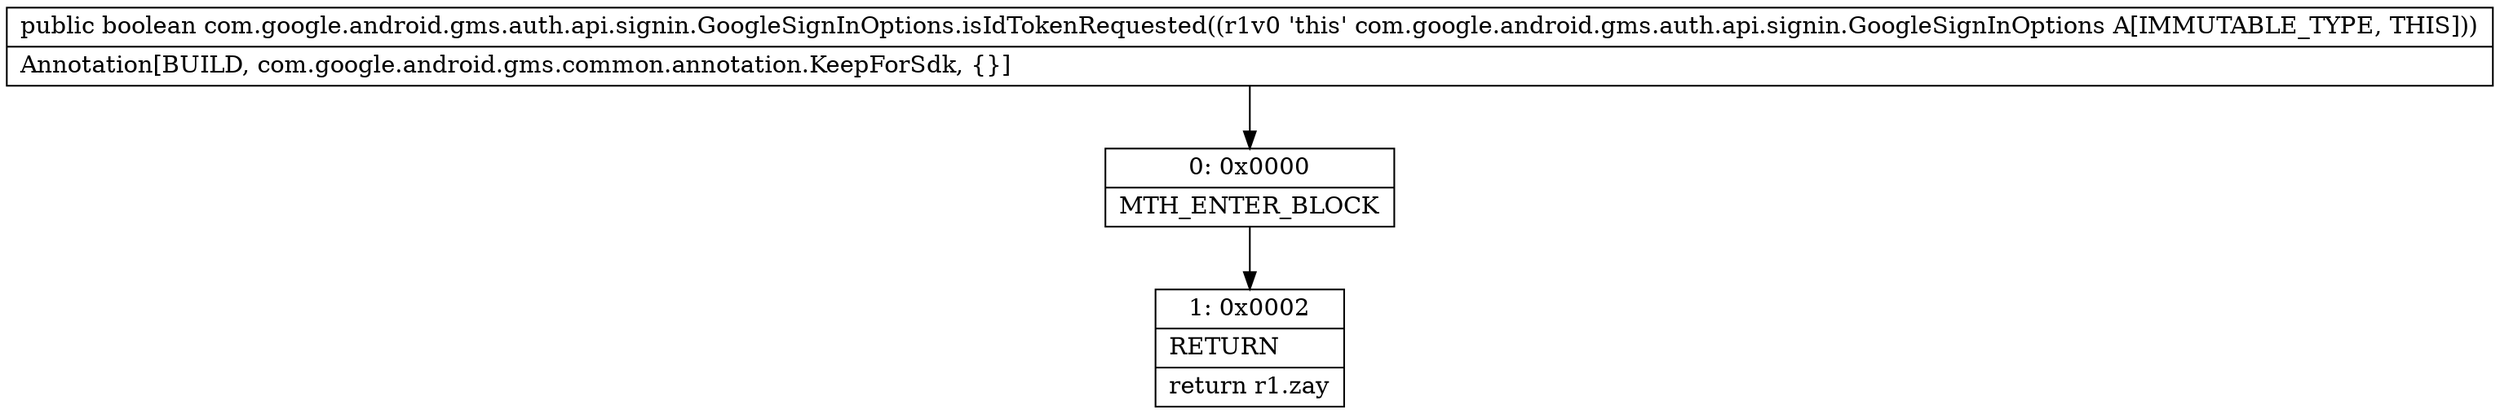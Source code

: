digraph "CFG forcom.google.android.gms.auth.api.signin.GoogleSignInOptions.isIdTokenRequested()Z" {
Node_0 [shape=record,label="{0\:\ 0x0000|MTH_ENTER_BLOCK\l}"];
Node_1 [shape=record,label="{1\:\ 0x0002|RETURN\l|return r1.zay\l}"];
MethodNode[shape=record,label="{public boolean com.google.android.gms.auth.api.signin.GoogleSignInOptions.isIdTokenRequested((r1v0 'this' com.google.android.gms.auth.api.signin.GoogleSignInOptions A[IMMUTABLE_TYPE, THIS]))  | Annotation[BUILD, com.google.android.gms.common.annotation.KeepForSdk, \{\}]\l}"];
MethodNode -> Node_0;
Node_0 -> Node_1;
}

